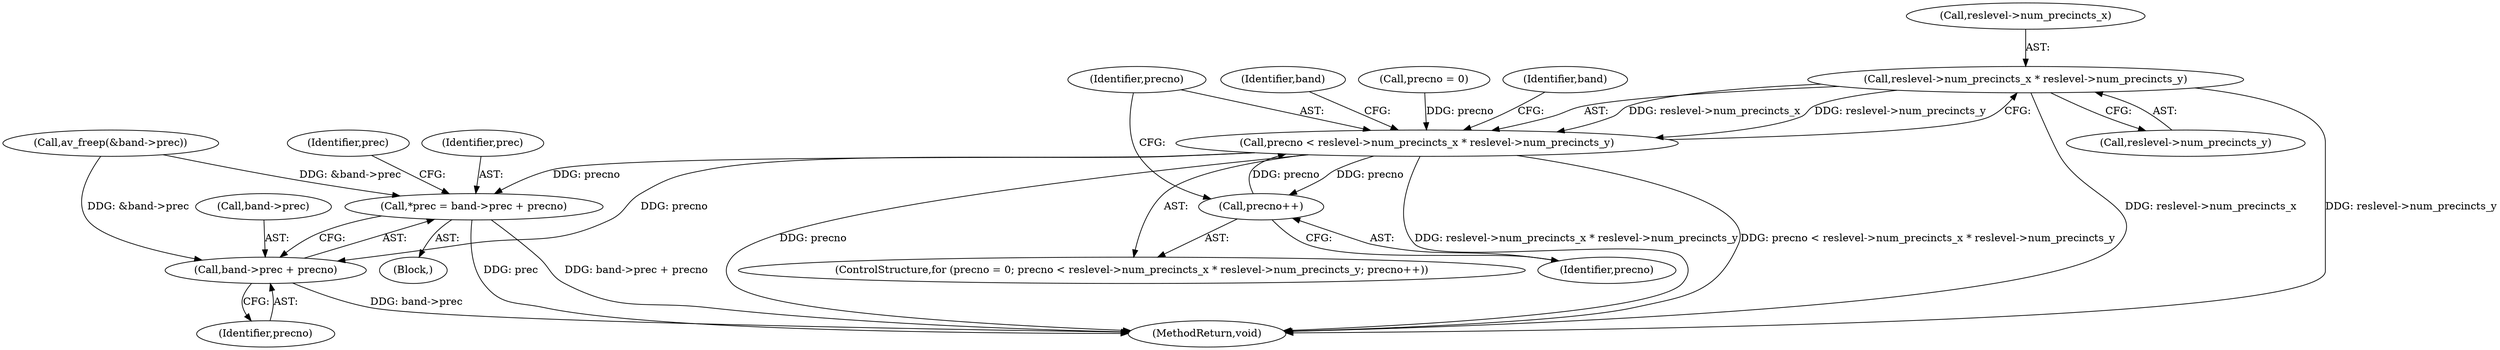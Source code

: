 digraph "0_FFmpeg_912ce9dd2080c5837285a471d750fa311e09b555@API" {
"1000157" [label="(Call,reslevel->num_precincts_x * reslevel->num_precincts_y)"];
"1000155" [label="(Call,precno < reslevel->num_precincts_x * reslevel->num_precincts_y)"];
"1000164" [label="(Call,precno++)"];
"1000173" [label="(Call,*prec = band->prec + precno)"];
"1000175" [label="(Call,band->prec + precno)"];
"1000157" [label="(Call,reslevel->num_precincts_x * reslevel->num_precincts_y)"];
"1000169" [label="(Identifier,band)"];
"1000152" [label="(Call,precno = 0)"];
"1000183" [label="(Identifier,prec)"];
"1000156" [label="(Identifier,precno)"];
"1000173" [label="(Call,*prec = band->prec + precno)"];
"1000225" [label="(MethodReturn,void)"];
"1000198" [label="(Identifier,band)"];
"1000176" [label="(Call,band->prec)"];
"1000179" [label="(Identifier,precno)"];
"1000165" [label="(Identifier,precno)"];
"1000151" [label="(ControlStructure,for (precno = 0; precno < reslevel->num_precincts_x * reslevel->num_precincts_y; precno++))"];
"1000155" [label="(Call,precno < reslevel->num_precincts_x * reslevel->num_precincts_y)"];
"1000175" [label="(Call,band->prec + precno)"];
"1000171" [label="(Block,)"];
"1000164" [label="(Call,precno++)"];
"1000174" [label="(Identifier,prec)"];
"1000158" [label="(Call,reslevel->num_precincts_x)"];
"1000195" [label="(Call,av_freep(&band->prec))"];
"1000161" [label="(Call,reslevel->num_precincts_y)"];
"1000157" -> "1000155"  [label="AST: "];
"1000157" -> "1000161"  [label="CFG: "];
"1000158" -> "1000157"  [label="AST: "];
"1000161" -> "1000157"  [label="AST: "];
"1000155" -> "1000157"  [label="CFG: "];
"1000157" -> "1000225"  [label="DDG: reslevel->num_precincts_x"];
"1000157" -> "1000225"  [label="DDG: reslevel->num_precincts_y"];
"1000157" -> "1000155"  [label="DDG: reslevel->num_precincts_x"];
"1000157" -> "1000155"  [label="DDG: reslevel->num_precincts_y"];
"1000155" -> "1000151"  [label="AST: "];
"1000156" -> "1000155"  [label="AST: "];
"1000169" -> "1000155"  [label="CFG: "];
"1000198" -> "1000155"  [label="CFG: "];
"1000155" -> "1000225"  [label="DDG: precno"];
"1000155" -> "1000225"  [label="DDG: reslevel->num_precincts_x * reslevel->num_precincts_y"];
"1000155" -> "1000225"  [label="DDG: precno < reslevel->num_precincts_x * reslevel->num_precincts_y"];
"1000152" -> "1000155"  [label="DDG: precno"];
"1000164" -> "1000155"  [label="DDG: precno"];
"1000155" -> "1000164"  [label="DDG: precno"];
"1000155" -> "1000173"  [label="DDG: precno"];
"1000155" -> "1000175"  [label="DDG: precno"];
"1000164" -> "1000151"  [label="AST: "];
"1000164" -> "1000165"  [label="CFG: "];
"1000165" -> "1000164"  [label="AST: "];
"1000156" -> "1000164"  [label="CFG: "];
"1000173" -> "1000171"  [label="AST: "];
"1000173" -> "1000175"  [label="CFG: "];
"1000174" -> "1000173"  [label="AST: "];
"1000175" -> "1000173"  [label="AST: "];
"1000183" -> "1000173"  [label="CFG: "];
"1000173" -> "1000225"  [label="DDG: prec"];
"1000173" -> "1000225"  [label="DDG: band->prec + precno"];
"1000195" -> "1000173"  [label="DDG: &band->prec"];
"1000175" -> "1000179"  [label="CFG: "];
"1000176" -> "1000175"  [label="AST: "];
"1000179" -> "1000175"  [label="AST: "];
"1000175" -> "1000225"  [label="DDG: band->prec"];
"1000195" -> "1000175"  [label="DDG: &band->prec"];
}
